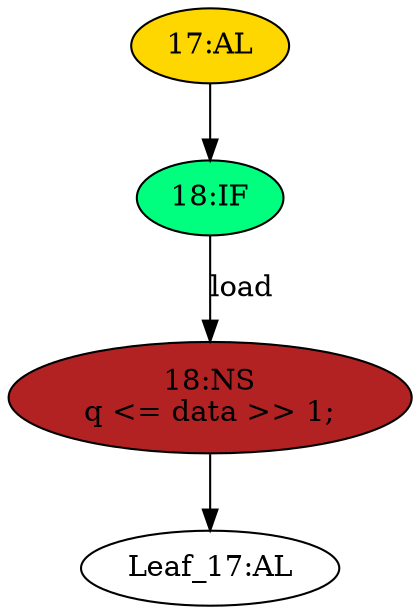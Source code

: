 strict digraph "" {
	node [label="\N"];
	"17:AL"	[ast="<pyverilog.vparser.ast.Always object at 0x7f8c3a25f750>",
		clk_sens=True,
		fillcolor=gold,
		label="17:AL",
		sens="['clk']",
		statements="[]",
		style=filled,
		typ=Always,
		use_var="['load', 'data']"];
	"18:IF"	[ast="<pyverilog.vparser.ast.IfStatement object at 0x7f8c3a25f910>",
		fillcolor=springgreen,
		label="18:IF",
		statements="[]",
		style=filled,
		typ=IfStatement];
	"17:AL" -> "18:IF"	[cond="[]",
		lineno=None];
	"18:NS"	[ast="<pyverilog.vparser.ast.NonblockingSubstitution object at 0x7f8c3a25f9d0>",
		fillcolor=firebrick,
		label="18:NS
q <= data >> 1;",
		statements="[<pyverilog.vparser.ast.NonblockingSubstitution object at 0x7f8c3a25f9d0>]",
		style=filled,
		typ=NonblockingSubstitution];
	"Leaf_17:AL"	[def_var="['q']",
		label="Leaf_17:AL"];
	"18:NS" -> "Leaf_17:AL"	[cond="[]",
		lineno=None];
	"18:IF" -> "18:NS"	[cond="['load']",
		label=load,
		lineno=18];
}
